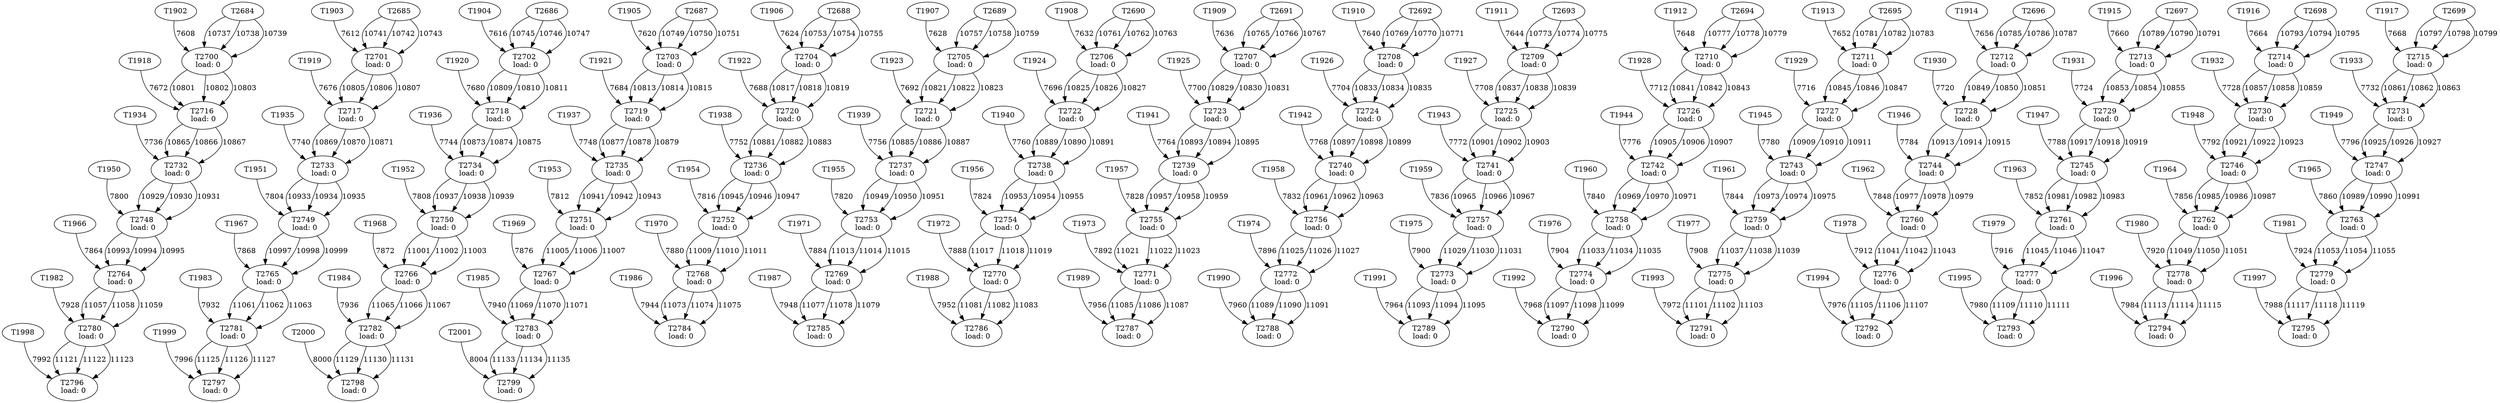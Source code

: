digraph taskgraph {
	T2700 [label= "T2700\n load: 0"];
	T1902 -> T2700[label=7608];
	T2684 -> T2700[label=10737];
	T2684 -> T2700[label=10738];
	T2684 -> T2700[label=10739];
	T2701 [label= "T2701\n load: 0"];
	T1903 -> T2701[label=7612];
	T2685 -> T2701[label=10741];
	T2685 -> T2701[label=10742];
	T2685 -> T2701[label=10743];
	T2702 [label= "T2702\n load: 0"];
	T1904 -> T2702[label=7616];
	T2686 -> T2702[label=10745];
	T2686 -> T2702[label=10746];
	T2686 -> T2702[label=10747];
	T2703 [label= "T2703\n load: 0"];
	T1905 -> T2703[label=7620];
	T2687 -> T2703[label=10749];
	T2687 -> T2703[label=10750];
	T2687 -> T2703[label=10751];
	T2704 [label= "T2704\n load: 0"];
	T1906 -> T2704[label=7624];
	T2688 -> T2704[label=10753];
	T2688 -> T2704[label=10754];
	T2688 -> T2704[label=10755];
	T2705 [label= "T2705\n load: 0"];
	T1907 -> T2705[label=7628];
	T2689 -> T2705[label=10757];
	T2689 -> T2705[label=10758];
	T2689 -> T2705[label=10759];
	T2706 [label= "T2706\n load: 0"];
	T1908 -> T2706[label=7632];
	T2690 -> T2706[label=10761];
	T2690 -> T2706[label=10762];
	T2690 -> T2706[label=10763];
	T2707 [label= "T2707\n load: 0"];
	T1909 -> T2707[label=7636];
	T2691 -> T2707[label=10765];
	T2691 -> T2707[label=10766];
	T2691 -> T2707[label=10767];
	T2708 [label= "T2708\n load: 0"];
	T1910 -> T2708[label=7640];
	T2692 -> T2708[label=10769];
	T2692 -> T2708[label=10770];
	T2692 -> T2708[label=10771];
	T2709 [label= "T2709\n load: 0"];
	T1911 -> T2709[label=7644];
	T2693 -> T2709[label=10773];
	T2693 -> T2709[label=10774];
	T2693 -> T2709[label=10775];
	T2710 [label= "T2710\n load: 0"];
	T1912 -> T2710[label=7648];
	T2694 -> T2710[label=10777];
	T2694 -> T2710[label=10778];
	T2694 -> T2710[label=10779];
	T2711 [label= "T2711\n load: 0"];
	T1913 -> T2711[label=7652];
	T2695 -> T2711[label=10781];
	T2695 -> T2711[label=10782];
	T2695 -> T2711[label=10783];
	T2712 [label= "T2712\n load: 0"];
	T1914 -> T2712[label=7656];
	T2696 -> T2712[label=10785];
	T2696 -> T2712[label=10786];
	T2696 -> T2712[label=10787];
	T2713 [label= "T2713\n load: 0"];
	T1915 -> T2713[label=7660];
	T2697 -> T2713[label=10789];
	T2697 -> T2713[label=10790];
	T2697 -> T2713[label=10791];
	T2714 [label= "T2714\n load: 0"];
	T1916 -> T2714[label=7664];
	T2698 -> T2714[label=10793];
	T2698 -> T2714[label=10794];
	T2698 -> T2714[label=10795];
	T2715 [label= "T2715\n load: 0"];
	T1917 -> T2715[label=7668];
	T2699 -> T2715[label=10797];
	T2699 -> T2715[label=10798];
	T2699 -> T2715[label=10799];
	T2716 [label= "T2716\n load: 0"];
	T1918 -> T2716[label=7672];
	T2700 -> T2716[label=10801];
	T2700 -> T2716[label=10802];
	T2700 -> T2716[label=10803];
	T2717 [label= "T2717\n load: 0"];
	T1919 -> T2717[label=7676];
	T2701 -> T2717[label=10805];
	T2701 -> T2717[label=10806];
	T2701 -> T2717[label=10807];
	T2718 [label= "T2718\n load: 0"];
	T1920 -> T2718[label=7680];
	T2702 -> T2718[label=10809];
	T2702 -> T2718[label=10810];
	T2702 -> T2718[label=10811];
	T2719 [label= "T2719\n load: 0"];
	T1921 -> T2719[label=7684];
	T2703 -> T2719[label=10813];
	T2703 -> T2719[label=10814];
	T2703 -> T2719[label=10815];
	T2720 [label= "T2720\n load: 0"];
	T1922 -> T2720[label=7688];
	T2704 -> T2720[label=10817];
	T2704 -> T2720[label=10818];
	T2704 -> T2720[label=10819];
	T2721 [label= "T2721\n load: 0"];
	T1923 -> T2721[label=7692];
	T2705 -> T2721[label=10821];
	T2705 -> T2721[label=10822];
	T2705 -> T2721[label=10823];
	T2722 [label= "T2722\n load: 0"];
	T1924 -> T2722[label=7696];
	T2706 -> T2722[label=10825];
	T2706 -> T2722[label=10826];
	T2706 -> T2722[label=10827];
	T2723 [label= "T2723\n load: 0"];
	T1925 -> T2723[label=7700];
	T2707 -> T2723[label=10829];
	T2707 -> T2723[label=10830];
	T2707 -> T2723[label=10831];
	T2724 [label= "T2724\n load: 0"];
	T1926 -> T2724[label=7704];
	T2708 -> T2724[label=10833];
	T2708 -> T2724[label=10834];
	T2708 -> T2724[label=10835];
	T2725 [label= "T2725\n load: 0"];
	T1927 -> T2725[label=7708];
	T2709 -> T2725[label=10837];
	T2709 -> T2725[label=10838];
	T2709 -> T2725[label=10839];
	T2726 [label= "T2726\n load: 0"];
	T1928 -> T2726[label=7712];
	T2710 -> T2726[label=10841];
	T2710 -> T2726[label=10842];
	T2710 -> T2726[label=10843];
	T2727 [label= "T2727\n load: 0"];
	T1929 -> T2727[label=7716];
	T2711 -> T2727[label=10845];
	T2711 -> T2727[label=10846];
	T2711 -> T2727[label=10847];
	T2728 [label= "T2728\n load: 0"];
	T1930 -> T2728[label=7720];
	T2712 -> T2728[label=10849];
	T2712 -> T2728[label=10850];
	T2712 -> T2728[label=10851];
	T2729 [label= "T2729\n load: 0"];
	T1931 -> T2729[label=7724];
	T2713 -> T2729[label=10853];
	T2713 -> T2729[label=10854];
	T2713 -> T2729[label=10855];
	T2730 [label= "T2730\n load: 0"];
	T1932 -> T2730[label=7728];
	T2714 -> T2730[label=10857];
	T2714 -> T2730[label=10858];
	T2714 -> T2730[label=10859];
	T2731 [label= "T2731\n load: 0"];
	T1933 -> T2731[label=7732];
	T2715 -> T2731[label=10861];
	T2715 -> T2731[label=10862];
	T2715 -> T2731[label=10863];
	T2732 [label= "T2732\n load: 0"];
	T1934 -> T2732[label=7736];
	T2716 -> T2732[label=10865];
	T2716 -> T2732[label=10866];
	T2716 -> T2732[label=10867];
	T2733 [label= "T2733\n load: 0"];
	T1935 -> T2733[label=7740];
	T2717 -> T2733[label=10869];
	T2717 -> T2733[label=10870];
	T2717 -> T2733[label=10871];
	T2734 [label= "T2734\n load: 0"];
	T1936 -> T2734[label=7744];
	T2718 -> T2734[label=10873];
	T2718 -> T2734[label=10874];
	T2718 -> T2734[label=10875];
	T2735 [label= "T2735\n load: 0"];
	T1937 -> T2735[label=7748];
	T2719 -> T2735[label=10877];
	T2719 -> T2735[label=10878];
	T2719 -> T2735[label=10879];
	T2736 [label= "T2736\n load: 0"];
	T1938 -> T2736[label=7752];
	T2720 -> T2736[label=10881];
	T2720 -> T2736[label=10882];
	T2720 -> T2736[label=10883];
	T2737 [label= "T2737\n load: 0"];
	T1939 -> T2737[label=7756];
	T2721 -> T2737[label=10885];
	T2721 -> T2737[label=10886];
	T2721 -> T2737[label=10887];
	T2738 [label= "T2738\n load: 0"];
	T1940 -> T2738[label=7760];
	T2722 -> T2738[label=10889];
	T2722 -> T2738[label=10890];
	T2722 -> T2738[label=10891];
	T2739 [label= "T2739\n load: 0"];
	T1941 -> T2739[label=7764];
	T2723 -> T2739[label=10893];
	T2723 -> T2739[label=10894];
	T2723 -> T2739[label=10895];
	T2740 [label= "T2740\n load: 0"];
	T1942 -> T2740[label=7768];
	T2724 -> T2740[label=10897];
	T2724 -> T2740[label=10898];
	T2724 -> T2740[label=10899];
	T2741 [label= "T2741\n load: 0"];
	T1943 -> T2741[label=7772];
	T2725 -> T2741[label=10901];
	T2725 -> T2741[label=10902];
	T2725 -> T2741[label=10903];
	T2742 [label= "T2742\n load: 0"];
	T1944 -> T2742[label=7776];
	T2726 -> T2742[label=10905];
	T2726 -> T2742[label=10906];
	T2726 -> T2742[label=10907];
	T2743 [label= "T2743\n load: 0"];
	T1945 -> T2743[label=7780];
	T2727 -> T2743[label=10909];
	T2727 -> T2743[label=10910];
	T2727 -> T2743[label=10911];
	T2744 [label= "T2744\n load: 0"];
	T1946 -> T2744[label=7784];
	T2728 -> T2744[label=10913];
	T2728 -> T2744[label=10914];
	T2728 -> T2744[label=10915];
	T2745 [label= "T2745\n load: 0"];
	T1947 -> T2745[label=7788];
	T2729 -> T2745[label=10917];
	T2729 -> T2745[label=10918];
	T2729 -> T2745[label=10919];
	T2746 [label= "T2746\n load: 0"];
	T1948 -> T2746[label=7792];
	T2730 -> T2746[label=10921];
	T2730 -> T2746[label=10922];
	T2730 -> T2746[label=10923];
	T2747 [label= "T2747\n load: 0"];
	T1949 -> T2747[label=7796];
	T2731 -> T2747[label=10925];
	T2731 -> T2747[label=10926];
	T2731 -> T2747[label=10927];
	T2748 [label= "T2748\n load: 0"];
	T1950 -> T2748[label=7800];
	T2732 -> T2748[label=10929];
	T2732 -> T2748[label=10930];
	T2732 -> T2748[label=10931];
	T2749 [label= "T2749\n load: 0"];
	T1951 -> T2749[label=7804];
	T2733 -> T2749[label=10933];
	T2733 -> T2749[label=10934];
	T2733 -> T2749[label=10935];
	T2750 [label= "T2750\n load: 0"];
	T1952 -> T2750[label=7808];
	T2734 -> T2750[label=10937];
	T2734 -> T2750[label=10938];
	T2734 -> T2750[label=10939];
	T2751 [label= "T2751\n load: 0"];
	T1953 -> T2751[label=7812];
	T2735 -> T2751[label=10941];
	T2735 -> T2751[label=10942];
	T2735 -> T2751[label=10943];
	T2752 [label= "T2752\n load: 0"];
	T1954 -> T2752[label=7816];
	T2736 -> T2752[label=10945];
	T2736 -> T2752[label=10946];
	T2736 -> T2752[label=10947];
	T2753 [label= "T2753\n load: 0"];
	T1955 -> T2753[label=7820];
	T2737 -> T2753[label=10949];
	T2737 -> T2753[label=10950];
	T2737 -> T2753[label=10951];
	T2754 [label= "T2754\n load: 0"];
	T1956 -> T2754[label=7824];
	T2738 -> T2754[label=10953];
	T2738 -> T2754[label=10954];
	T2738 -> T2754[label=10955];
	T2755 [label= "T2755\n load: 0"];
	T1957 -> T2755[label=7828];
	T2739 -> T2755[label=10957];
	T2739 -> T2755[label=10958];
	T2739 -> T2755[label=10959];
	T2756 [label= "T2756\n load: 0"];
	T1958 -> T2756[label=7832];
	T2740 -> T2756[label=10961];
	T2740 -> T2756[label=10962];
	T2740 -> T2756[label=10963];
	T2757 [label= "T2757\n load: 0"];
	T1959 -> T2757[label=7836];
	T2741 -> T2757[label=10965];
	T2741 -> T2757[label=10966];
	T2741 -> T2757[label=10967];
	T2758 [label= "T2758\n load: 0"];
	T1960 -> T2758[label=7840];
	T2742 -> T2758[label=10969];
	T2742 -> T2758[label=10970];
	T2742 -> T2758[label=10971];
	T2759 [label= "T2759\n load: 0"];
	T1961 -> T2759[label=7844];
	T2743 -> T2759[label=10973];
	T2743 -> T2759[label=10974];
	T2743 -> T2759[label=10975];
	T2760 [label= "T2760\n load: 0"];
	T1962 -> T2760[label=7848];
	T2744 -> T2760[label=10977];
	T2744 -> T2760[label=10978];
	T2744 -> T2760[label=10979];
	T2761 [label= "T2761\n load: 0"];
	T1963 -> T2761[label=7852];
	T2745 -> T2761[label=10981];
	T2745 -> T2761[label=10982];
	T2745 -> T2761[label=10983];
	T2762 [label= "T2762\n load: 0"];
	T1964 -> T2762[label=7856];
	T2746 -> T2762[label=10985];
	T2746 -> T2762[label=10986];
	T2746 -> T2762[label=10987];
	T2763 [label= "T2763\n load: 0"];
	T1965 -> T2763[label=7860];
	T2747 -> T2763[label=10989];
	T2747 -> T2763[label=10990];
	T2747 -> T2763[label=10991];
	T2764 [label= "T2764\n load: 0"];
	T1966 -> T2764[label=7864];
	T2748 -> T2764[label=10993];
	T2748 -> T2764[label=10994];
	T2748 -> T2764[label=10995];
	T2765 [label= "T2765\n load: 0"];
	T1967 -> T2765[label=7868];
	T2749 -> T2765[label=10997];
	T2749 -> T2765[label=10998];
	T2749 -> T2765[label=10999];
	T2766 [label= "T2766\n load: 0"];
	T1968 -> T2766[label=7872];
	T2750 -> T2766[label=11001];
	T2750 -> T2766[label=11002];
	T2750 -> T2766[label=11003];
	T2767 [label= "T2767\n load: 0"];
	T1969 -> T2767[label=7876];
	T2751 -> T2767[label=11005];
	T2751 -> T2767[label=11006];
	T2751 -> T2767[label=11007];
	T2768 [label= "T2768\n load: 0"];
	T1970 -> T2768[label=7880];
	T2752 -> T2768[label=11009];
	T2752 -> T2768[label=11010];
	T2752 -> T2768[label=11011];
	T2769 [label= "T2769\n load: 0"];
	T1971 -> T2769[label=7884];
	T2753 -> T2769[label=11013];
	T2753 -> T2769[label=11014];
	T2753 -> T2769[label=11015];
	T2770 [label= "T2770\n load: 0"];
	T1972 -> T2770[label=7888];
	T2754 -> T2770[label=11017];
	T2754 -> T2770[label=11018];
	T2754 -> T2770[label=11019];
	T2771 [label= "T2771\n load: 0"];
	T1973 -> T2771[label=7892];
	T2755 -> T2771[label=11021];
	T2755 -> T2771[label=11022];
	T2755 -> T2771[label=11023];
	T2772 [label= "T2772\n load: 0"];
	T1974 -> T2772[label=7896];
	T2756 -> T2772[label=11025];
	T2756 -> T2772[label=11026];
	T2756 -> T2772[label=11027];
	T2773 [label= "T2773\n load: 0"];
	T1975 -> T2773[label=7900];
	T2757 -> T2773[label=11029];
	T2757 -> T2773[label=11030];
	T2757 -> T2773[label=11031];
	T2774 [label= "T2774\n load: 0"];
	T1976 -> T2774[label=7904];
	T2758 -> T2774[label=11033];
	T2758 -> T2774[label=11034];
	T2758 -> T2774[label=11035];
	T2775 [label= "T2775\n load: 0"];
	T1977 -> T2775[label=7908];
	T2759 -> T2775[label=11037];
	T2759 -> T2775[label=11038];
	T2759 -> T2775[label=11039];
	T2776 [label= "T2776\n load: 0"];
	T1978 -> T2776[label=7912];
	T2760 -> T2776[label=11041];
	T2760 -> T2776[label=11042];
	T2760 -> T2776[label=11043];
	T2777 [label= "T2777\n load: 0"];
	T1979 -> T2777[label=7916];
	T2761 -> T2777[label=11045];
	T2761 -> T2777[label=11046];
	T2761 -> T2777[label=11047];
	T2778 [label= "T2778\n load: 0"];
	T1980 -> T2778[label=7920];
	T2762 -> T2778[label=11049];
	T2762 -> T2778[label=11050];
	T2762 -> T2778[label=11051];
	T2779 [label= "T2779\n load: 0"];
	T1981 -> T2779[label=7924];
	T2763 -> T2779[label=11053];
	T2763 -> T2779[label=11054];
	T2763 -> T2779[label=11055];
	T2780 [label= "T2780\n load: 0"];
	T1982 -> T2780[label=7928];
	T2764 -> T2780[label=11057];
	T2764 -> T2780[label=11058];
	T2764 -> T2780[label=11059];
	T2781 [label= "T2781\n load: 0"];
	T1983 -> T2781[label=7932];
	T2765 -> T2781[label=11061];
	T2765 -> T2781[label=11062];
	T2765 -> T2781[label=11063];
	T2782 [label= "T2782\n load: 0"];
	T1984 -> T2782[label=7936];
	T2766 -> T2782[label=11065];
	T2766 -> T2782[label=11066];
	T2766 -> T2782[label=11067];
	T2783 [label= "T2783\n load: 0"];
	T1985 -> T2783[label=7940];
	T2767 -> T2783[label=11069];
	T2767 -> T2783[label=11070];
	T2767 -> T2783[label=11071];
	T2784 [label= "T2784\n load: 0"];
	T1986 -> T2784[label=7944];
	T2768 -> T2784[label=11073];
	T2768 -> T2784[label=11074];
	T2768 -> T2784[label=11075];
	T2785 [label= "T2785\n load: 0"];
	T1987 -> T2785[label=7948];
	T2769 -> T2785[label=11077];
	T2769 -> T2785[label=11078];
	T2769 -> T2785[label=11079];
	T2786 [label= "T2786\n load: 0"];
	T1988 -> T2786[label=7952];
	T2770 -> T2786[label=11081];
	T2770 -> T2786[label=11082];
	T2770 -> T2786[label=11083];
	T2787 [label= "T2787\n load: 0"];
	T1989 -> T2787[label=7956];
	T2771 -> T2787[label=11085];
	T2771 -> T2787[label=11086];
	T2771 -> T2787[label=11087];
	T2788 [label= "T2788\n load: 0"];
	T1990 -> T2788[label=7960];
	T2772 -> T2788[label=11089];
	T2772 -> T2788[label=11090];
	T2772 -> T2788[label=11091];
	T2789 [label= "T2789\n load: 0"];
	T1991 -> T2789[label=7964];
	T2773 -> T2789[label=11093];
	T2773 -> T2789[label=11094];
	T2773 -> T2789[label=11095];
	T2790 [label= "T2790\n load: 0"];
	T1992 -> T2790[label=7968];
	T2774 -> T2790[label=11097];
	T2774 -> T2790[label=11098];
	T2774 -> T2790[label=11099];
	T2791 [label= "T2791\n load: 0"];
	T1993 -> T2791[label=7972];
	T2775 -> T2791[label=11101];
	T2775 -> T2791[label=11102];
	T2775 -> T2791[label=11103];
	T2792 [label= "T2792\n load: 0"];
	T1994 -> T2792[label=7976];
	T2776 -> T2792[label=11105];
	T2776 -> T2792[label=11106];
	T2776 -> T2792[label=11107];
	T2793 [label= "T2793\n load: 0"];
	T1995 -> T2793[label=7980];
	T2777 -> T2793[label=11109];
	T2777 -> T2793[label=11110];
	T2777 -> T2793[label=11111];
	T2794 [label= "T2794\n load: 0"];
	T1996 -> T2794[label=7984];
	T2778 -> T2794[label=11113];
	T2778 -> T2794[label=11114];
	T2778 -> T2794[label=11115];
	T2795 [label= "T2795\n load: 0"];
	T1997 -> T2795[label=7988];
	T2779 -> T2795[label=11117];
	T2779 -> T2795[label=11118];
	T2779 -> T2795[label=11119];
	T2796 [label= "T2796\n load: 0"];
	T1998 -> T2796[label=7992];
	T2780 -> T2796[label=11121];
	T2780 -> T2796[label=11122];
	T2780 -> T2796[label=11123];
	T2797 [label= "T2797\n load: 0"];
	T1999 -> T2797[label=7996];
	T2781 -> T2797[label=11125];
	T2781 -> T2797[label=11126];
	T2781 -> T2797[label=11127];
	T2798 [label= "T2798\n load: 0"];
	T2000 -> T2798[label=8000];
	T2782 -> T2798[label=11129];
	T2782 -> T2798[label=11130];
	T2782 -> T2798[label=11131];
	T2799 [label= "T2799\n load: 0"];
	T2001 -> T2799[label=8004];
	T2783 -> T2799[label=11133];
	T2783 -> T2799[label=11134];
	T2783 -> T2799[label=11135];
}